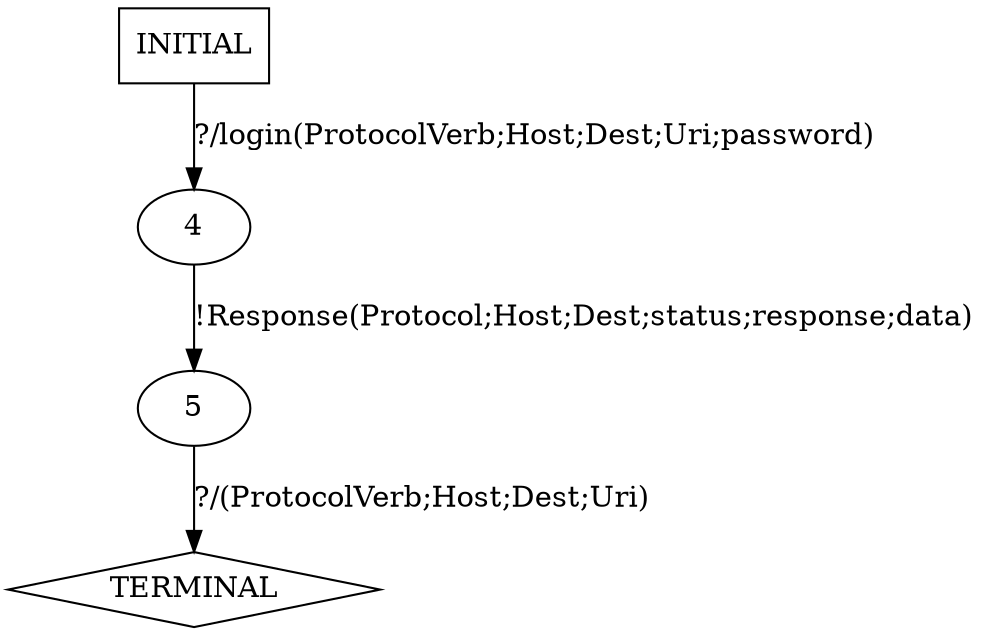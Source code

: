 digraph G {
  1 [label="TERMINAL",shape=diamond];
  3 [label="INITIAL",shape=box];
  4 [label="4"];
  5 [label="5"];
3->4  [label="?/login(ProtocolVerb;Host;Dest;Uri;password)"]
4->5  [label="!Response(Protocol;Host;Dest;status;response;data)"]
5->1  [label="?/(ProtocolVerb;Host;Dest;Uri)"]
}
